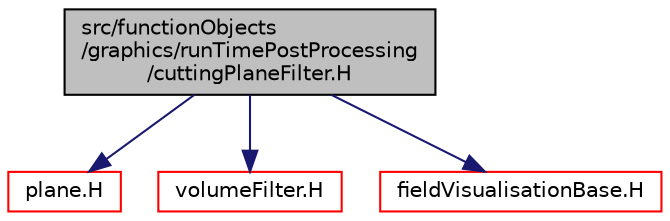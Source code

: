 digraph "src/functionObjects/graphics/runTimePostProcessing/cuttingPlaneFilter.H"
{
  bgcolor="transparent";
  edge [fontname="Helvetica",fontsize="10",labelfontname="Helvetica",labelfontsize="10"];
  node [fontname="Helvetica",fontsize="10",shape=record];
  Node1 [label="src/functionObjects\l/graphics/runTimePostProcessing\l/cuttingPlaneFilter.H",height=0.2,width=0.4,color="black", fillcolor="grey75", style="filled" fontcolor="black"];
  Node1 -> Node2 [color="midnightblue",fontsize="10",style="solid",fontname="Helvetica"];
  Node2 [label="plane.H",height=0.2,width=0.4,color="red",URL="$plane_8H.html"];
  Node1 -> Node3 [color="midnightblue",fontsize="10",style="solid",fontname="Helvetica"];
  Node3 [label="volumeFilter.H",height=0.2,width=0.4,color="red",URL="$volumeFilter_8H.html"];
  Node1 -> Node4 [color="midnightblue",fontsize="10",style="solid",fontname="Helvetica"];
  Node4 [label="fieldVisualisationBase.H",height=0.2,width=0.4,color="red",URL="$fieldVisualisationBase_8H.html"];
}
